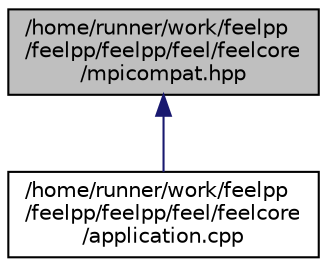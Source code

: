 digraph "/home/runner/work/feelpp/feelpp/feelpp/feel/feelcore/mpicompat.hpp"
{
 // LATEX_PDF_SIZE
  edge [fontname="Helvetica",fontsize="10",labelfontname="Helvetica",labelfontsize="10"];
  node [fontname="Helvetica",fontsize="10",shape=record];
  Node1 [label="/home/runner/work/feelpp\l/feelpp/feelpp/feel/feelcore\l/mpicompat.hpp",height=0.2,width=0.4,color="black", fillcolor="grey75", style="filled", fontcolor="black",tooltip=" "];
  Node1 -> Node2 [dir="back",color="midnightblue",fontsize="10",style="solid",fontname="Helvetica"];
  Node2 [label="/home/runner/work/feelpp\l/feelpp/feelpp/feel/feelcore\l/application.cpp",height=0.2,width=0.4,color="black", fillcolor="white", style="filled",URL="$application_8cpp.html",tooltip=" "];
}
